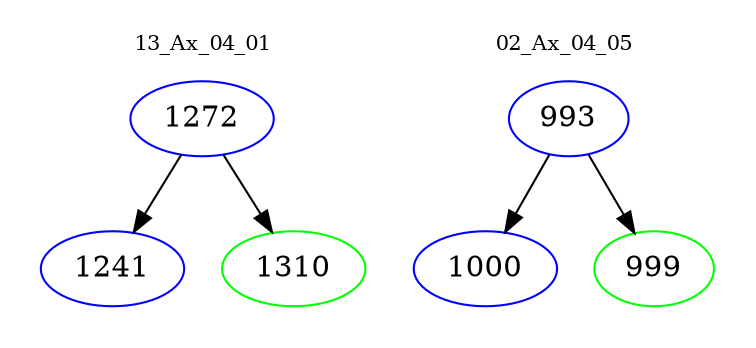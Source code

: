 digraph{
subgraph cluster_0 {
color = white
label = "13_Ax_04_01";
fontsize=10;
T0_1272 [label="1272", color="blue"]
T0_1272 -> T0_1241 [color="black"]
T0_1241 [label="1241", color="blue"]
T0_1272 -> T0_1310 [color="black"]
T0_1310 [label="1310", color="green"]
}
subgraph cluster_1 {
color = white
label = "02_Ax_04_05";
fontsize=10;
T1_993 [label="993", color="blue"]
T1_993 -> T1_1000 [color="black"]
T1_1000 [label="1000", color="blue"]
T1_993 -> T1_999 [color="black"]
T1_999 [label="999", color="green"]
}
}
